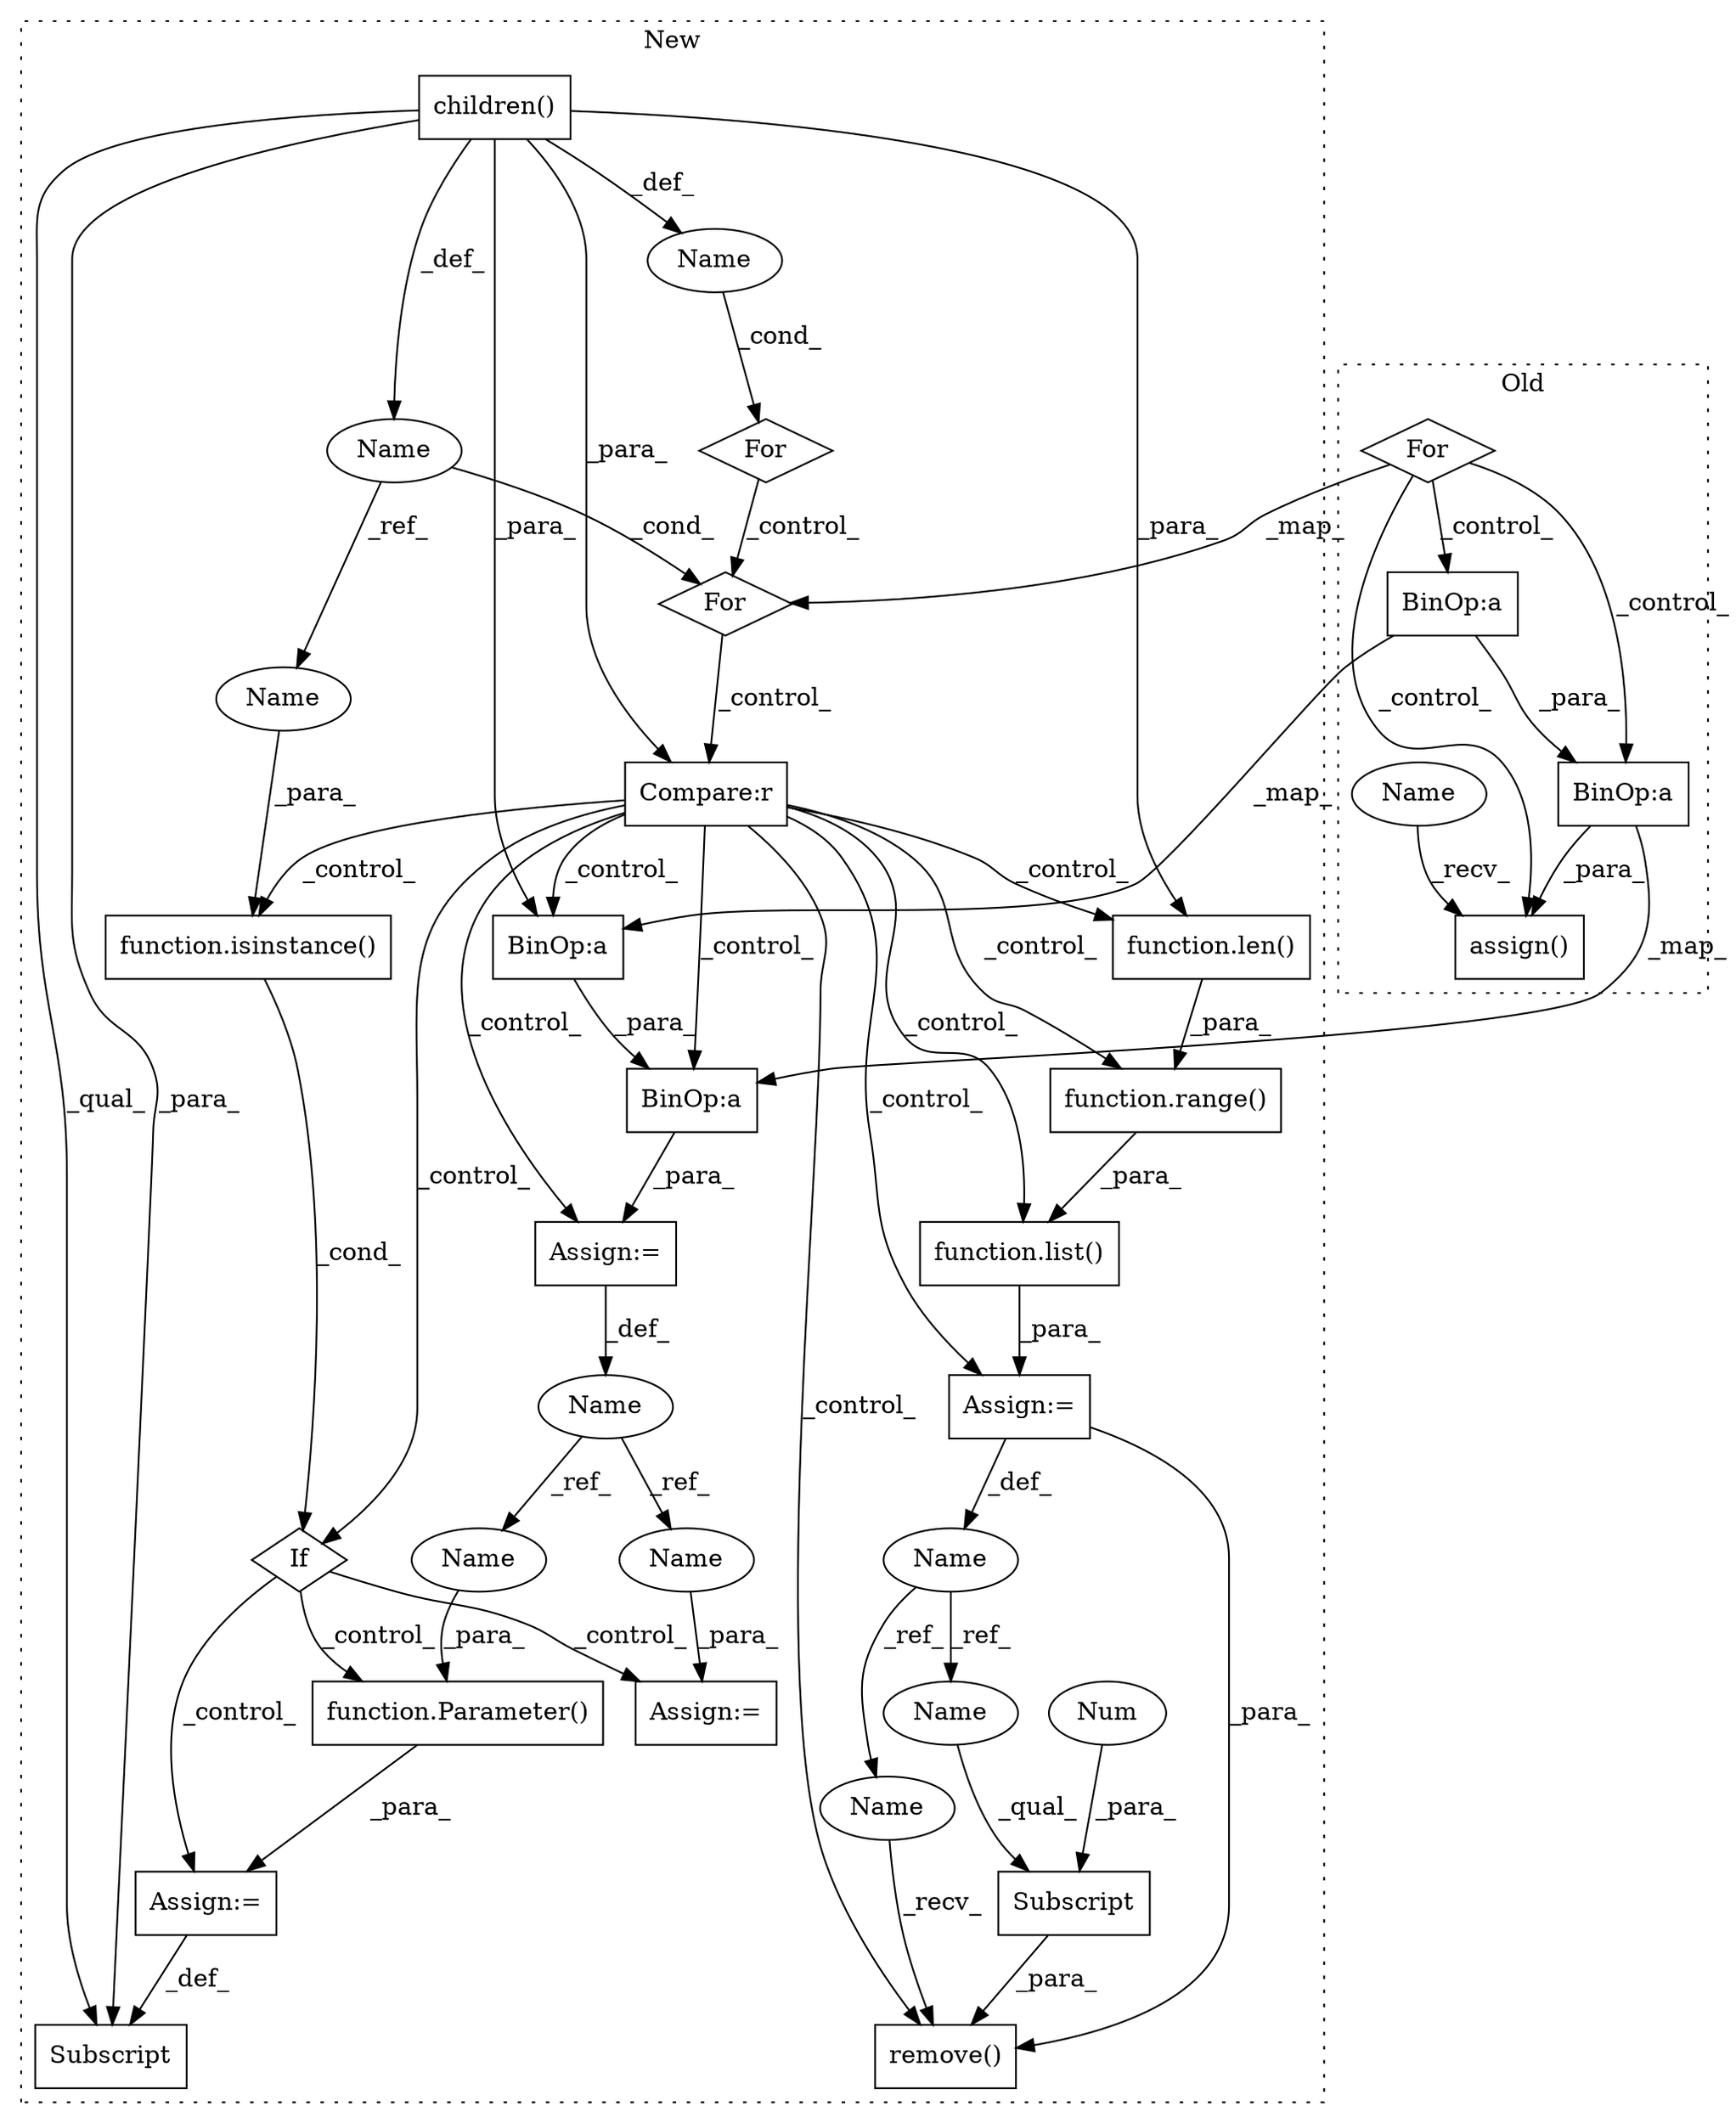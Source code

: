 digraph G {
subgraph cluster0 {
1 [label="assign()" a="75" s="2004,2090" l="9,1" shape="box"];
10 [label="For" a="107" s="1863,1902" l="4,10" shape="diamond"];
13 [label="BinOp:a" a="82" s="2019" l="2" shape="box"];
23 [label="BinOp:a" a="82" s="2031" l="2" shape="box"];
34 [label="Name" a="87" s="2004" l="1" shape="ellipse"];
label = "Old";
style="dotted";
}
subgraph cluster1 {
2 [label="For" a="107" s="2995,3025" l="4,10" shape="diamond"];
3 [label="Name" a="87" s="2999" l="6" shape="ellipse"];
4 [label="Assign:=" a="68" s="3776" l="3" shape="box"];
5 [label="Name" a="87" s="3044" l="5" shape="ellipse"];
6 [label="Assign:=" a="68" s="3674" l="3" shape="box"];
7 [label="If" a="96" s="3596" l="3" shape="diamond"];
8 [label="Subscript" a="63" s="3651,0" l="23,0" shape="box"];
9 [label="For" a="107" s="3035,3079" l="4,14" shape="diamond"];
11 [label="function.Parameter()" a="75" s="3677,3700" l="10,28" shape="box"];
12 [label="Compare:r" a="40" s="3118" l="21" shape="box"];
14 [label="BinOp:a" a="82" s="3501" l="2" shape="box"];
15 [label="Name" a="87" s="3480" l="13" shape="ellipse"];
16 [label="children()" a="75" s="3009" l="16" shape="box"];
17 [label="function.isinstance()" a="75" s="3599,3628" l="11,1" shape="box"];
18 [label="Assign:=" a="68" s="3493" l="2" shape="box"];
19 [label="Subscript" a="63" s="3447,0" l="15,0" shape="box"];
20 [label="Name" a="87" s="3367" l="11" shape="ellipse"];
21 [label="remove()" a="75" s="3428,3462" l="19,1" shape="box"];
22 [label="function.range()" a="75" s="3386,3409" l="6,1" shape="box"];
24 [label="BinOp:a" a="82" s="3513" l="2" shape="box"];
25 [label="function.list()" a="75" s="3381,3410" l="5,1" shape="box"];
26 [label="Num" a="76" s="3459" l="2" shape="ellipse"];
27 [label="Assign:=" a="68" s="3378" l="3" shape="box"];
28 [label="function.len()" a="75" s="3392,3408" l="4,1" shape="box"];
29 [label="Name" a="87" s="3428" l="11" shape="ellipse"];
30 [label="Name" a="87" s="3447" l="11" shape="ellipse"];
31 [label="Name" a="87" s="3610" l="5" shape="ellipse"];
32 [label="Name" a="87" s="3687" l="13" shape="ellipse"];
33 [label="Name" a="87" s="3779" l="13" shape="ellipse"];
label = "New";
style="dotted";
}
2 -> 9 [label="_control_"];
3 -> 2 [label="_cond_"];
5 -> 9 [label="_cond_"];
5 -> 31 [label="_ref_"];
6 -> 8 [label="_def_"];
7 -> 6 [label="_control_"];
7 -> 11 [label="_control_"];
7 -> 4 [label="_control_"];
9 -> 12 [label="_control_"];
10 -> 23 [label="_control_"];
10 -> 13 [label="_control_"];
10 -> 1 [label="_control_"];
10 -> 9 [label="_map_"];
11 -> 6 [label="_para_"];
12 -> 27 [label="_control_"];
12 -> 25 [label="_control_"];
12 -> 22 [label="_control_"];
12 -> 14 [label="_control_"];
12 -> 28 [label="_control_"];
12 -> 17 [label="_control_"];
12 -> 7 [label="_control_"];
12 -> 18 [label="_control_"];
12 -> 24 [label="_control_"];
12 -> 21 [label="_control_"];
13 -> 14 [label="_map_"];
13 -> 1 [label="_para_"];
14 -> 18 [label="_para_"];
15 -> 32 [label="_ref_"];
15 -> 33 [label="_ref_"];
16 -> 3 [label="_def_"];
16 -> 8 [label="_qual_"];
16 -> 8 [label="_para_"];
16 -> 24 [label="_para_"];
16 -> 28 [label="_para_"];
16 -> 12 [label="_para_"];
16 -> 5 [label="_def_"];
17 -> 7 [label="_cond_"];
18 -> 15 [label="_def_"];
19 -> 21 [label="_para_"];
20 -> 29 [label="_ref_"];
20 -> 30 [label="_ref_"];
22 -> 25 [label="_para_"];
23 -> 24 [label="_map_"];
23 -> 13 [label="_para_"];
24 -> 14 [label="_para_"];
25 -> 27 [label="_para_"];
26 -> 19 [label="_para_"];
27 -> 21 [label="_para_"];
27 -> 20 [label="_def_"];
28 -> 22 [label="_para_"];
29 -> 21 [label="_recv_"];
30 -> 19 [label="_qual_"];
31 -> 17 [label="_para_"];
32 -> 11 [label="_para_"];
33 -> 4 [label="_para_"];
34 -> 1 [label="_recv_"];
}